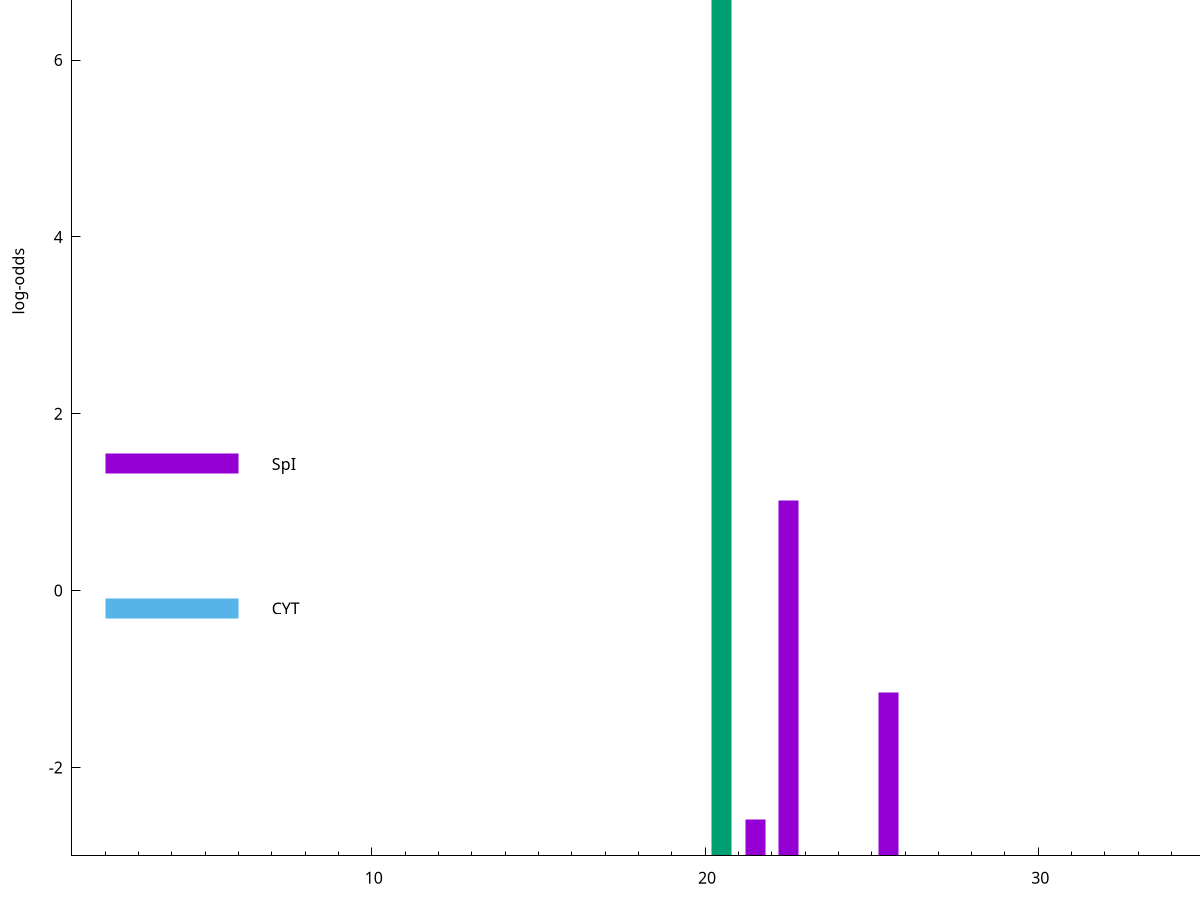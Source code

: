 set title "LipoP predictions for SRR4017813.gff"
set size 2., 1.4
set xrange [1:70] 
set mxtics 10
set yrange [-3:10]
set y2range [0:13]
set ylabel "log-odds"
set term postscript eps color solid "Helvetica" 30
set output "SRR4017813.gff2.eps"
set arrow from 2,9.16795 to 6,9.16795 nohead lt 2 lw 20
set label "SpII" at 7,9.16795
set arrow from 2,1.43237 to 6,1.43237 nohead lt 1 lw 20
set label "SpI" at 7,1.43237
set arrow from 2,-0.200913 to 6,-0.200913 nohead lt 3 lw 20
set label "CYT" at 7,-0.200913
set arrow from 2,9.16795 to 6,9.16795 nohead lt 2 lw 20
set label "SpII" at 7,9.16795
# NOTE: The scores below are the log-odds scores with the threshold
# NOTE: subtracted (a hack to make gnuplot make the histogram all
# NOTE: look nice).
plot "-" axes x1y2 title "" with impulses lt 2 lw 20, "-" axes x1y2 title "" with impulses lt 1 lw 20
20.500000 12.167840
e
22.500000 4.018430
25.500000 1.844120
21.500000 0.407990
e
exit

